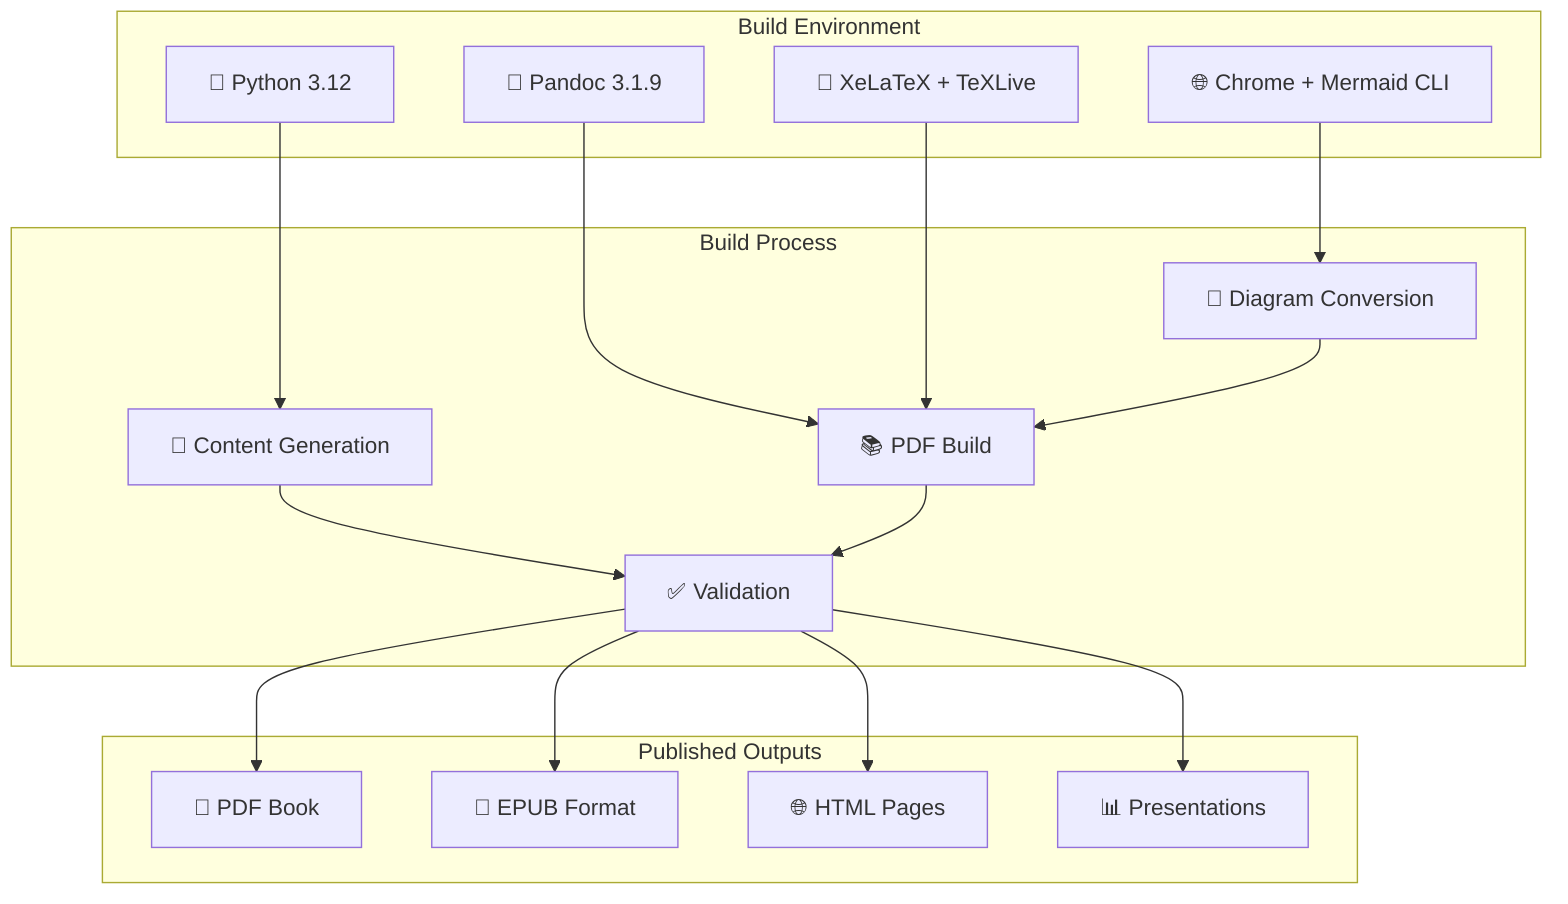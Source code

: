 graph TB
    %% Build Pipeline
    subgraph "Build Environment"
        PYTHON[🐍 Python 3.12]
        PANDOC[📖 Pandoc 3.1.9]
        LATEX[📄 XeLaTeX + TeXLive]
        CHROME[🌐 Chrome + Mermaid CLI]
    end
    
    subgraph "Build Process"
        GEN[🔧 Content Generation]
        CONV[🎨 Diagram Conversion]
        BUILD[📚 PDF Build]
        VAL[✅ Validation]
    end

    %% Output Formats
    subgraph "Published Outputs"
        PDF[📕 PDF Book]
        EPUB[📱 EPUB Format]
        HTML[🌐 HTML Pages]
        PPTX[📊 Presentations]
    end

    %% Build Flow
    PYTHON --> GEN
    CHROME --> CONV
    PANDOC --> BUILD
    LATEX --> BUILD
    
    GEN --> VAL
    CONV --> BUILD
    BUILD --> VAL
    
    VAL --> PDF
    VAL --> EPUB
    VAL --> HTML
    VAL --> PPTX
    
    %% Styling
    class PYTHON,PANDOC,LATEX,CHROME kv-accent
    class GEN,CONV,BUILD,VAL kv-highlight
    class PDF,EPUB,HTML,PPTX kv-primary